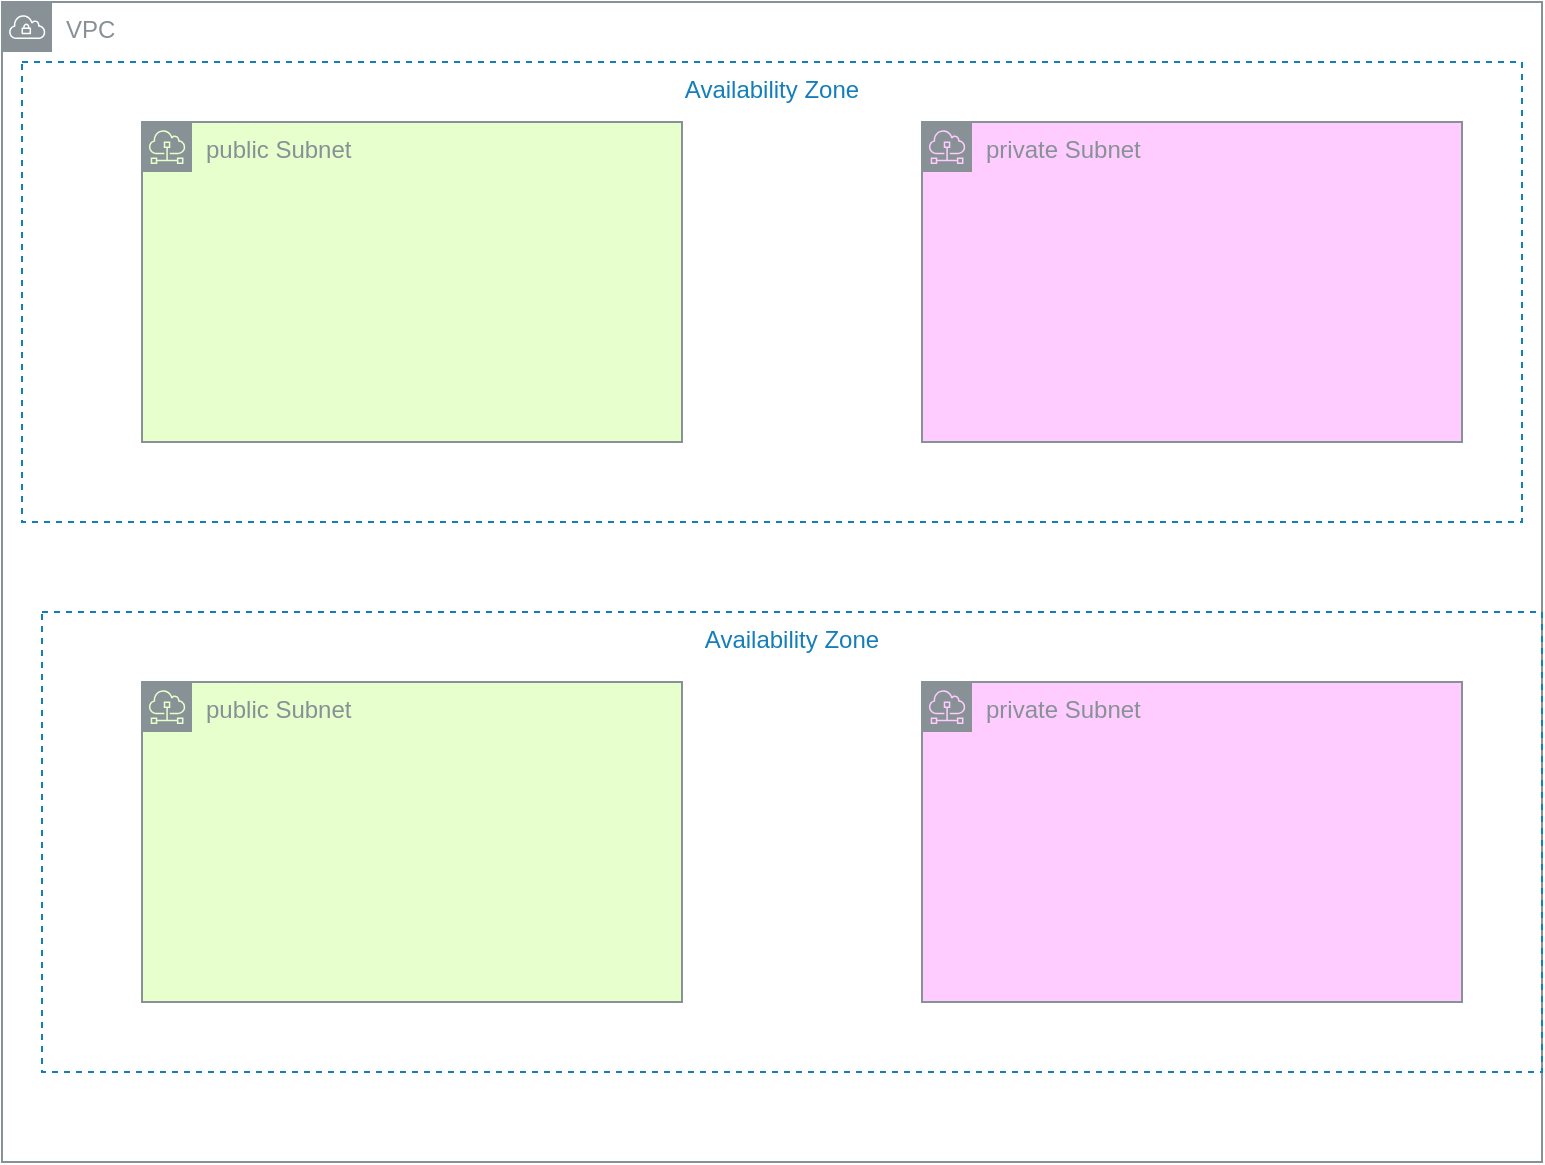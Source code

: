 <mxfile version="28.0.1">
  <diagram id="Ht1M8jgEwFfnCIfOTk4-" name="Page-1">
    <mxGraphModel dx="1562" dy="925" grid="1" gridSize="10" guides="1" tooltips="1" connect="1" arrows="1" fold="1" page="1" pageScale="1" pageWidth="1169" pageHeight="827" math="0" shadow="0">
      <root>
        <mxCell id="0" />
        <mxCell id="1" parent="0" />
        <mxCell id="IKA_dtWF5tu1nGKKkO5E-2" value="VPC" style="sketch=0;outlineConnect=0;gradientColor=none;html=1;whiteSpace=wrap;fontSize=12;fontStyle=0;shape=mxgraph.aws4.group;grIcon=mxgraph.aws4.group_vpc;strokeColor=#879196;fillColor=none;verticalAlign=top;align=left;spacingLeft=30;fontColor=#879196;dashed=0;" vertex="1" parent="1">
          <mxGeometry x="360" y="100" width="770" height="580" as="geometry" />
        </mxCell>
        <mxCell id="IKA_dtWF5tu1nGKKkO5E-4" value="private Subnet" style="sketch=0;outlineConnect=0;gradientColor=none;html=1;whiteSpace=wrap;fontSize=12;fontStyle=0;shape=mxgraph.aws4.group;grIcon=mxgraph.aws4.group_subnet;strokeColor=#879196;fillColor=#FFCCFF;verticalAlign=top;align=left;spacingLeft=30;fontColor=#879196;dashed=0;" vertex="1" parent="1">
          <mxGeometry x="820" y="440" width="270" height="160" as="geometry" />
        </mxCell>
        <mxCell id="IKA_dtWF5tu1nGKKkO5E-5" value="public Subnet" style="sketch=0;outlineConnect=0;gradientColor=none;html=1;whiteSpace=wrap;fontSize=12;fontStyle=0;shape=mxgraph.aws4.group;grIcon=mxgraph.aws4.group_subnet;strokeColor=#879196;fillColor=#E6FFCC;verticalAlign=top;align=left;spacingLeft=30;fontColor=#879196;dashed=0;" vertex="1" parent="1">
          <mxGeometry x="430" y="160" width="270" height="160" as="geometry" />
        </mxCell>
        <mxCell id="IKA_dtWF5tu1nGKKkO5E-6" value="public Subnet" style="sketch=0;outlineConnect=0;gradientColor=none;html=1;whiteSpace=wrap;fontSize=12;fontStyle=0;shape=mxgraph.aws4.group;grIcon=mxgraph.aws4.group_subnet;strokeColor=#879196;fillColor=#E6FFCC;verticalAlign=top;align=left;spacingLeft=30;fontColor=#879196;dashed=0;" vertex="1" parent="1">
          <mxGeometry x="430" y="440" width="270" height="160" as="geometry" />
        </mxCell>
        <mxCell id="IKA_dtWF5tu1nGKKkO5E-7" value="private Subnet" style="sketch=0;outlineConnect=0;gradientColor=none;html=1;whiteSpace=wrap;fontSize=12;fontStyle=0;shape=mxgraph.aws4.group;grIcon=mxgraph.aws4.group_subnet;strokeColor=#879196;fillColor=#FFCCFF;verticalAlign=top;align=left;spacingLeft=30;fontColor=#879196;dashed=0;" vertex="1" parent="1">
          <mxGeometry x="820" y="160" width="270" height="160" as="geometry" />
        </mxCell>
        <mxCell id="IKA_dtWF5tu1nGKKkO5E-8" value="Availability Zone" style="fillColor=none;strokeColor=#147EBA;dashed=1;verticalAlign=top;fontStyle=0;fontColor=#147EBA;whiteSpace=wrap;html=1;" vertex="1" parent="1">
          <mxGeometry x="370" y="130" width="750" height="230" as="geometry" />
        </mxCell>
        <mxCell id="IKA_dtWF5tu1nGKKkO5E-9" value="Availability Zone" style="fillColor=none;strokeColor=#147EBA;dashed=1;verticalAlign=top;fontStyle=0;fontColor=#147EBA;whiteSpace=wrap;html=1;" vertex="1" parent="1">
          <mxGeometry x="380" y="405" width="750" height="230" as="geometry" />
        </mxCell>
      </root>
    </mxGraphModel>
  </diagram>
</mxfile>
